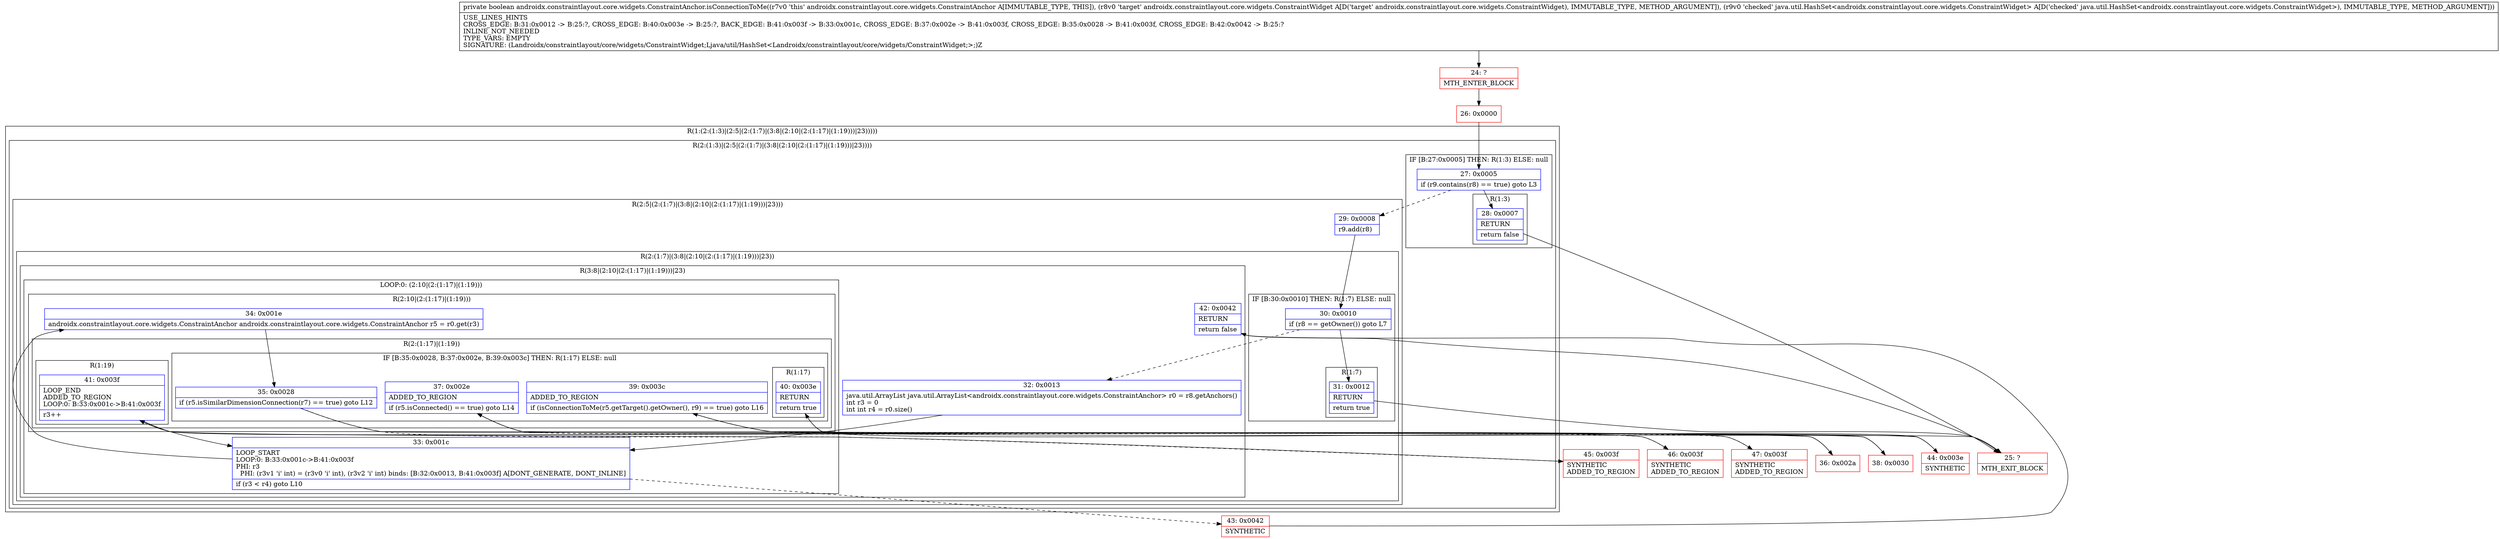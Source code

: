 digraph "CFG forandroidx.constraintlayout.core.widgets.ConstraintAnchor.isConnectionToMe(Landroidx\/constraintlayout\/core\/widgets\/ConstraintWidget;Ljava\/util\/HashSet;)Z" {
subgraph cluster_Region_917960509 {
label = "R(1:(2:(1:3)|(2:5|(2:(1:7)|(3:8|(2:10|(2:(1:17)|(1:19)))|23)))))";
node [shape=record,color=blue];
subgraph cluster_Region_610873858 {
label = "R(2:(1:3)|(2:5|(2:(1:7)|(3:8|(2:10|(2:(1:17)|(1:19)))|23))))";
node [shape=record,color=blue];
subgraph cluster_IfRegion_1037550976 {
label = "IF [B:27:0x0005] THEN: R(1:3) ELSE: null";
node [shape=record,color=blue];
Node_27 [shape=record,label="{27\:\ 0x0005|if (r9.contains(r8) == true) goto L3\l}"];
subgraph cluster_Region_321721467 {
label = "R(1:3)";
node [shape=record,color=blue];
Node_28 [shape=record,label="{28\:\ 0x0007|RETURN\l|return false\l}"];
}
}
subgraph cluster_Region_304285244 {
label = "R(2:5|(2:(1:7)|(3:8|(2:10|(2:(1:17)|(1:19)))|23)))";
node [shape=record,color=blue];
Node_29 [shape=record,label="{29\:\ 0x0008|r9.add(r8)\l}"];
subgraph cluster_Region_2142756696 {
label = "R(2:(1:7)|(3:8|(2:10|(2:(1:17)|(1:19)))|23))";
node [shape=record,color=blue];
subgraph cluster_IfRegion_2085613291 {
label = "IF [B:30:0x0010] THEN: R(1:7) ELSE: null";
node [shape=record,color=blue];
Node_30 [shape=record,label="{30\:\ 0x0010|if (r8 == getOwner()) goto L7\l}"];
subgraph cluster_Region_129672149 {
label = "R(1:7)";
node [shape=record,color=blue];
Node_31 [shape=record,label="{31\:\ 0x0012|RETURN\l|return true\l}"];
}
}
subgraph cluster_Region_539289733 {
label = "R(3:8|(2:10|(2:(1:17)|(1:19)))|23)";
node [shape=record,color=blue];
Node_32 [shape=record,label="{32\:\ 0x0013|java.util.ArrayList java.util.ArrayList\<androidx.constraintlayout.core.widgets.ConstraintAnchor\> r0 = r8.getAnchors()\lint r3 = 0\lint int r4 = r0.size()\l}"];
subgraph cluster_LoopRegion_197336960 {
label = "LOOP:0: (2:10|(2:(1:17)|(1:19)))";
node [shape=record,color=blue];
Node_33 [shape=record,label="{33\:\ 0x001c|LOOP_START\lLOOP:0: B:33:0x001c\-\>B:41:0x003f\lPHI: r3 \l  PHI: (r3v1 'i' int) = (r3v0 'i' int), (r3v2 'i' int) binds: [B:32:0x0013, B:41:0x003f] A[DONT_GENERATE, DONT_INLINE]\l|if (r3 \< r4) goto L10\l}"];
subgraph cluster_Region_1002307356 {
label = "R(2:10|(2:(1:17)|(1:19)))";
node [shape=record,color=blue];
Node_34 [shape=record,label="{34\:\ 0x001e|androidx.constraintlayout.core.widgets.ConstraintAnchor androidx.constraintlayout.core.widgets.ConstraintAnchor r5 = r0.get(r3)\l}"];
subgraph cluster_Region_228743160 {
label = "R(2:(1:17)|(1:19))";
node [shape=record,color=blue];
subgraph cluster_IfRegion_962714292 {
label = "IF [B:35:0x0028, B:37:0x002e, B:39:0x003c] THEN: R(1:17) ELSE: null";
node [shape=record,color=blue];
Node_35 [shape=record,label="{35\:\ 0x0028|if (r5.isSimilarDimensionConnection(r7) == true) goto L12\l}"];
Node_37 [shape=record,label="{37\:\ 0x002e|ADDED_TO_REGION\l|if (r5.isConnected() == true) goto L14\l}"];
Node_39 [shape=record,label="{39\:\ 0x003c|ADDED_TO_REGION\l|if (isConnectionToMe(r5.getTarget().getOwner(), r9) == true) goto L16\l}"];
subgraph cluster_Region_1278084107 {
label = "R(1:17)";
node [shape=record,color=blue];
Node_40 [shape=record,label="{40\:\ 0x003e|RETURN\l|return true\l}"];
}
}
subgraph cluster_Region_1040612657 {
label = "R(1:19)";
node [shape=record,color=blue];
Node_41 [shape=record,label="{41\:\ 0x003f|LOOP_END\lADDED_TO_REGION\lLOOP:0: B:33:0x001c\-\>B:41:0x003f\l|r3++\l}"];
}
}
}
}
Node_42 [shape=record,label="{42\:\ 0x0042|RETURN\l|return false\l}"];
}
}
}
}
}
Node_24 [shape=record,color=red,label="{24\:\ ?|MTH_ENTER_BLOCK\l}"];
Node_26 [shape=record,color=red,label="{26\:\ 0x0000}"];
Node_25 [shape=record,color=red,label="{25\:\ ?|MTH_EXIT_BLOCK\l}"];
Node_36 [shape=record,color=red,label="{36\:\ 0x002a}"];
Node_38 [shape=record,color=red,label="{38\:\ 0x0030}"];
Node_44 [shape=record,color=red,label="{44\:\ 0x003e|SYNTHETIC\l}"];
Node_47 [shape=record,color=red,label="{47\:\ 0x003f|SYNTHETIC\lADDED_TO_REGION\l}"];
Node_46 [shape=record,color=red,label="{46\:\ 0x003f|SYNTHETIC\lADDED_TO_REGION\l}"];
Node_45 [shape=record,color=red,label="{45\:\ 0x003f|SYNTHETIC\lADDED_TO_REGION\l}"];
Node_43 [shape=record,color=red,label="{43\:\ 0x0042|SYNTHETIC\l}"];
MethodNode[shape=record,label="{private boolean androidx.constraintlayout.core.widgets.ConstraintAnchor.isConnectionToMe((r7v0 'this' androidx.constraintlayout.core.widgets.ConstraintAnchor A[IMMUTABLE_TYPE, THIS]), (r8v0 'target' androidx.constraintlayout.core.widgets.ConstraintWidget A[D('target' androidx.constraintlayout.core.widgets.ConstraintWidget), IMMUTABLE_TYPE, METHOD_ARGUMENT]), (r9v0 'checked' java.util.HashSet\<androidx.constraintlayout.core.widgets.ConstraintWidget\> A[D('checked' java.util.HashSet\<androidx.constraintlayout.core.widgets.ConstraintWidget\>), IMMUTABLE_TYPE, METHOD_ARGUMENT]))  | USE_LINES_HINTS\lCROSS_EDGE: B:31:0x0012 \-\> B:25:?, CROSS_EDGE: B:40:0x003e \-\> B:25:?, BACK_EDGE: B:41:0x003f \-\> B:33:0x001c, CROSS_EDGE: B:37:0x002e \-\> B:41:0x003f, CROSS_EDGE: B:35:0x0028 \-\> B:41:0x003f, CROSS_EDGE: B:42:0x0042 \-\> B:25:?\lINLINE_NOT_NEEDED\lTYPE_VARS: EMPTY\lSIGNATURE: (Landroidx\/constraintlayout\/core\/widgets\/ConstraintWidget;Ljava\/util\/HashSet\<Landroidx\/constraintlayout\/core\/widgets\/ConstraintWidget;\>;)Z\l}"];
MethodNode -> Node_24;Node_27 -> Node_28;
Node_27 -> Node_29[style=dashed];
Node_28 -> Node_25;
Node_29 -> Node_30;
Node_30 -> Node_31;
Node_30 -> Node_32[style=dashed];
Node_31 -> Node_25;
Node_32 -> Node_33;
Node_33 -> Node_34;
Node_33 -> Node_43[style=dashed];
Node_34 -> Node_35;
Node_35 -> Node_36;
Node_35 -> Node_45[style=dashed];
Node_37 -> Node_38;
Node_37 -> Node_46[style=dashed];
Node_39 -> Node_44;
Node_39 -> Node_47[style=dashed];
Node_40 -> Node_25;
Node_41 -> Node_33;
Node_42 -> Node_25;
Node_24 -> Node_26;
Node_26 -> Node_27;
Node_36 -> Node_37;
Node_38 -> Node_39;
Node_44 -> Node_40;
Node_47 -> Node_41;
Node_46 -> Node_41;
Node_45 -> Node_41;
Node_43 -> Node_42;
}

